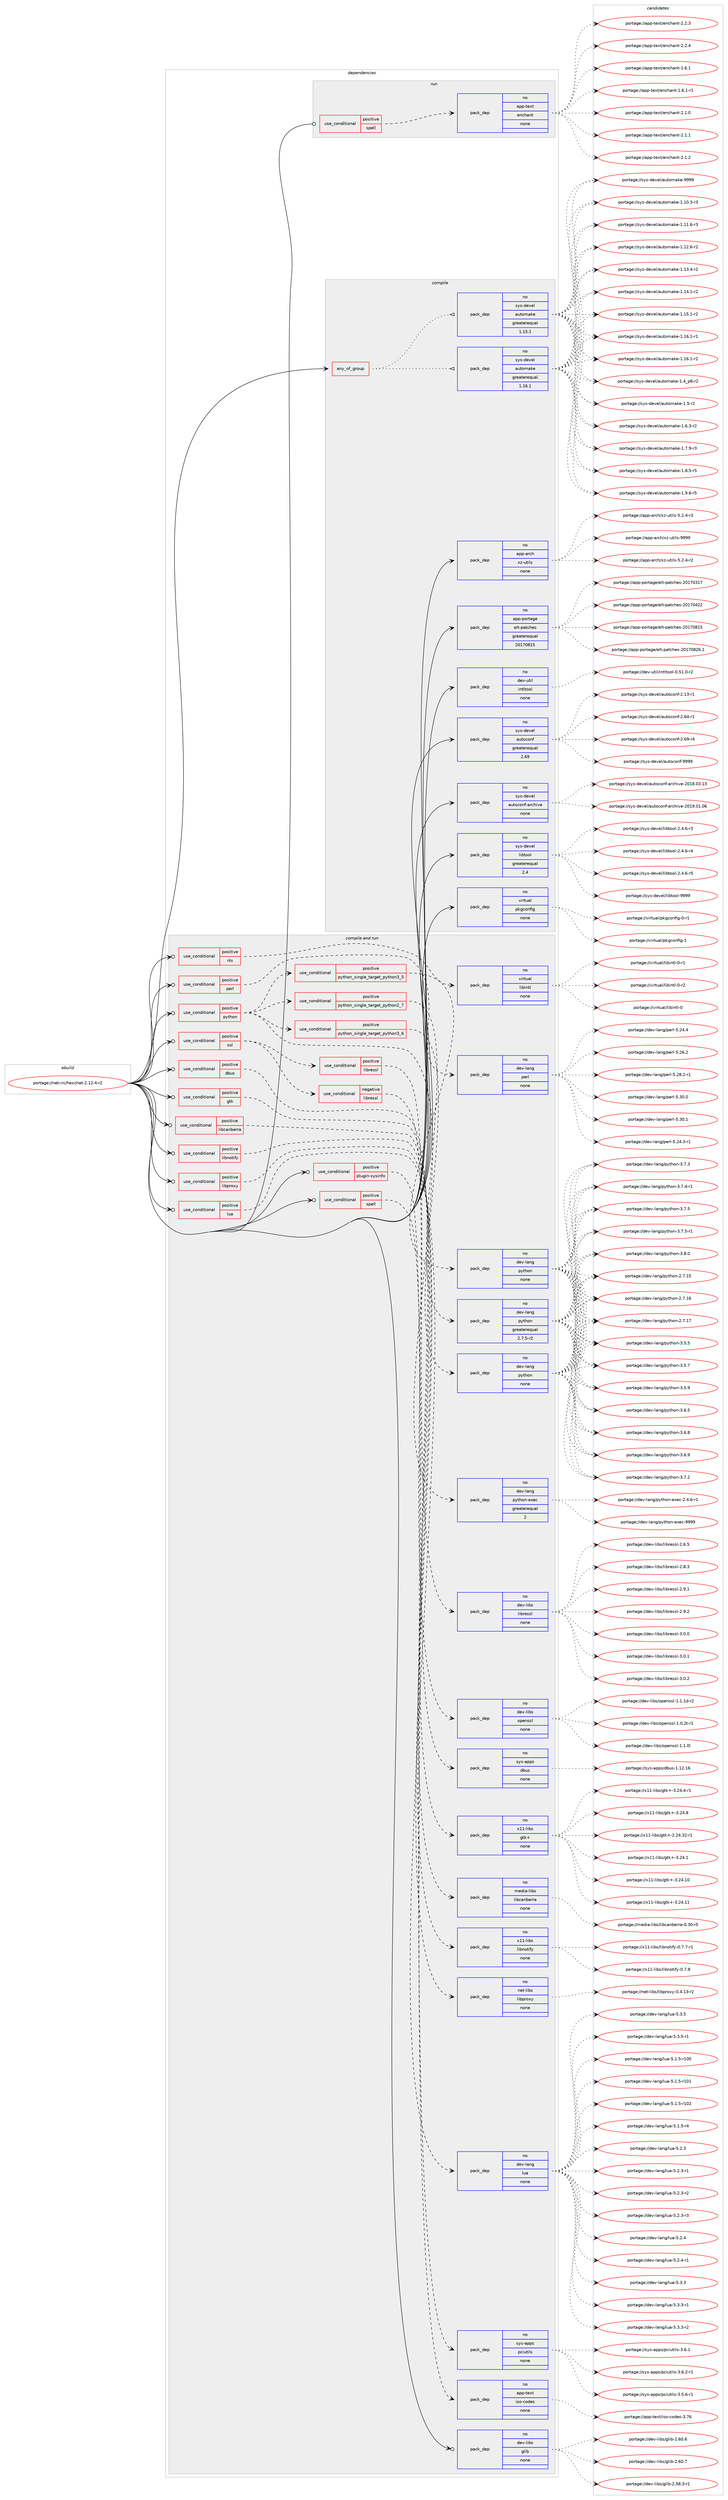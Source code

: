 digraph prolog {

# *************
# Graph options
# *************

newrank=true;
concentrate=true;
compound=true;
graph [rankdir=LR,fontname=Helvetica,fontsize=10,ranksep=1.5];#, ranksep=2.5, nodesep=0.2];
edge  [arrowhead=vee];
node  [fontname=Helvetica,fontsize=10];

# **********
# The ebuild
# **********

subgraph cluster_leftcol {
color=gray;
rank=same;
label=<<i>ebuild</i>>;
id [label="portage://net-irc/hexchat-2.12.4-r2", color=red, width=4, href="../net-irc/hexchat-2.12.4-r2.svg"];
}

# ****************
# The dependencies
# ****************

subgraph cluster_midcol {
color=gray;
label=<<i>dependencies</i>>;
subgraph cluster_compile {
fillcolor="#eeeeee";
style=filled;
label=<<i>compile</i>>;
subgraph any5748 {
dependency356662 [label=<<TABLE BORDER="0" CELLBORDER="1" CELLSPACING="0" CELLPADDING="4"><TR><TD CELLPADDING="10">any_of_group</TD></TR></TABLE>>, shape=none, color=red];subgraph pack261674 {
dependency356663 [label=<<TABLE BORDER="0" CELLBORDER="1" CELLSPACING="0" CELLPADDING="4" WIDTH="220"><TR><TD ROWSPAN="6" CELLPADDING="30">pack_dep</TD></TR><TR><TD WIDTH="110">no</TD></TR><TR><TD>sys-devel</TD></TR><TR><TD>automake</TD></TR><TR><TD>greaterequal</TD></TR><TR><TD>1.16.1</TD></TR></TABLE>>, shape=none, color=blue];
}
dependency356662:e -> dependency356663:w [weight=20,style="dotted",arrowhead="oinv"];
subgraph pack261675 {
dependency356664 [label=<<TABLE BORDER="0" CELLBORDER="1" CELLSPACING="0" CELLPADDING="4" WIDTH="220"><TR><TD ROWSPAN="6" CELLPADDING="30">pack_dep</TD></TR><TR><TD WIDTH="110">no</TD></TR><TR><TD>sys-devel</TD></TR><TR><TD>automake</TD></TR><TR><TD>greaterequal</TD></TR><TR><TD>1.15.1</TD></TR></TABLE>>, shape=none, color=blue];
}
dependency356662:e -> dependency356664:w [weight=20,style="dotted",arrowhead="oinv"];
}
id:e -> dependency356662:w [weight=20,style="solid",arrowhead="vee"];
subgraph pack261676 {
dependency356665 [label=<<TABLE BORDER="0" CELLBORDER="1" CELLSPACING="0" CELLPADDING="4" WIDTH="220"><TR><TD ROWSPAN="6" CELLPADDING="30">pack_dep</TD></TR><TR><TD WIDTH="110">no</TD></TR><TR><TD>app-arch</TD></TR><TR><TD>xz-utils</TD></TR><TR><TD>none</TD></TR><TR><TD></TD></TR></TABLE>>, shape=none, color=blue];
}
id:e -> dependency356665:w [weight=20,style="solid",arrowhead="vee"];
subgraph pack261677 {
dependency356666 [label=<<TABLE BORDER="0" CELLBORDER="1" CELLSPACING="0" CELLPADDING="4" WIDTH="220"><TR><TD ROWSPAN="6" CELLPADDING="30">pack_dep</TD></TR><TR><TD WIDTH="110">no</TD></TR><TR><TD>app-portage</TD></TR><TR><TD>elt-patches</TD></TR><TR><TD>greaterequal</TD></TR><TR><TD>20170815</TD></TR></TABLE>>, shape=none, color=blue];
}
id:e -> dependency356666:w [weight=20,style="solid",arrowhead="vee"];
subgraph pack261678 {
dependency356667 [label=<<TABLE BORDER="0" CELLBORDER="1" CELLSPACING="0" CELLPADDING="4" WIDTH="220"><TR><TD ROWSPAN="6" CELLPADDING="30">pack_dep</TD></TR><TR><TD WIDTH="110">no</TD></TR><TR><TD>dev-util</TD></TR><TR><TD>intltool</TD></TR><TR><TD>none</TD></TR><TR><TD></TD></TR></TABLE>>, shape=none, color=blue];
}
id:e -> dependency356667:w [weight=20,style="solid",arrowhead="vee"];
subgraph pack261679 {
dependency356668 [label=<<TABLE BORDER="0" CELLBORDER="1" CELLSPACING="0" CELLPADDING="4" WIDTH="220"><TR><TD ROWSPAN="6" CELLPADDING="30">pack_dep</TD></TR><TR><TD WIDTH="110">no</TD></TR><TR><TD>sys-devel</TD></TR><TR><TD>autoconf</TD></TR><TR><TD>greaterequal</TD></TR><TR><TD>2.69</TD></TR></TABLE>>, shape=none, color=blue];
}
id:e -> dependency356668:w [weight=20,style="solid",arrowhead="vee"];
subgraph pack261680 {
dependency356669 [label=<<TABLE BORDER="0" CELLBORDER="1" CELLSPACING="0" CELLPADDING="4" WIDTH="220"><TR><TD ROWSPAN="6" CELLPADDING="30">pack_dep</TD></TR><TR><TD WIDTH="110">no</TD></TR><TR><TD>sys-devel</TD></TR><TR><TD>autoconf-archive</TD></TR><TR><TD>none</TD></TR><TR><TD></TD></TR></TABLE>>, shape=none, color=blue];
}
id:e -> dependency356669:w [weight=20,style="solid",arrowhead="vee"];
subgraph pack261681 {
dependency356670 [label=<<TABLE BORDER="0" CELLBORDER="1" CELLSPACING="0" CELLPADDING="4" WIDTH="220"><TR><TD ROWSPAN="6" CELLPADDING="30">pack_dep</TD></TR><TR><TD WIDTH="110">no</TD></TR><TR><TD>sys-devel</TD></TR><TR><TD>libtool</TD></TR><TR><TD>greaterequal</TD></TR><TR><TD>2.4</TD></TR></TABLE>>, shape=none, color=blue];
}
id:e -> dependency356670:w [weight=20,style="solid",arrowhead="vee"];
subgraph pack261682 {
dependency356671 [label=<<TABLE BORDER="0" CELLBORDER="1" CELLSPACING="0" CELLPADDING="4" WIDTH="220"><TR><TD ROWSPAN="6" CELLPADDING="30">pack_dep</TD></TR><TR><TD WIDTH="110">no</TD></TR><TR><TD>virtual</TD></TR><TR><TD>pkgconfig</TD></TR><TR><TD>none</TD></TR><TR><TD></TD></TR></TABLE>>, shape=none, color=blue];
}
id:e -> dependency356671:w [weight=20,style="solid",arrowhead="vee"];
}
subgraph cluster_compileandrun {
fillcolor="#eeeeee";
style=filled;
label=<<i>compile and run</i>>;
subgraph cond89092 {
dependency356672 [label=<<TABLE BORDER="0" CELLBORDER="1" CELLSPACING="0" CELLPADDING="4"><TR><TD ROWSPAN="3" CELLPADDING="10">use_conditional</TD></TR><TR><TD>positive</TD></TR><TR><TD>dbus</TD></TR></TABLE>>, shape=none, color=red];
subgraph pack261683 {
dependency356673 [label=<<TABLE BORDER="0" CELLBORDER="1" CELLSPACING="0" CELLPADDING="4" WIDTH="220"><TR><TD ROWSPAN="6" CELLPADDING="30">pack_dep</TD></TR><TR><TD WIDTH="110">no</TD></TR><TR><TD>sys-apps</TD></TR><TR><TD>dbus</TD></TR><TR><TD>none</TD></TR><TR><TD></TD></TR></TABLE>>, shape=none, color=blue];
}
dependency356672:e -> dependency356673:w [weight=20,style="dashed",arrowhead="vee"];
}
id:e -> dependency356672:w [weight=20,style="solid",arrowhead="odotvee"];
subgraph cond89093 {
dependency356674 [label=<<TABLE BORDER="0" CELLBORDER="1" CELLSPACING="0" CELLPADDING="4"><TR><TD ROWSPAN="3" CELLPADDING="10">use_conditional</TD></TR><TR><TD>positive</TD></TR><TR><TD>gtk</TD></TR></TABLE>>, shape=none, color=red];
subgraph pack261684 {
dependency356675 [label=<<TABLE BORDER="0" CELLBORDER="1" CELLSPACING="0" CELLPADDING="4" WIDTH="220"><TR><TD ROWSPAN="6" CELLPADDING="30">pack_dep</TD></TR><TR><TD WIDTH="110">no</TD></TR><TR><TD>x11-libs</TD></TR><TR><TD>gtk+</TD></TR><TR><TD>none</TD></TR><TR><TD></TD></TR></TABLE>>, shape=none, color=blue];
}
dependency356674:e -> dependency356675:w [weight=20,style="dashed",arrowhead="vee"];
}
id:e -> dependency356674:w [weight=20,style="solid",arrowhead="odotvee"];
subgraph cond89094 {
dependency356676 [label=<<TABLE BORDER="0" CELLBORDER="1" CELLSPACING="0" CELLPADDING="4"><TR><TD ROWSPAN="3" CELLPADDING="10">use_conditional</TD></TR><TR><TD>positive</TD></TR><TR><TD>libcanberra</TD></TR></TABLE>>, shape=none, color=red];
subgraph pack261685 {
dependency356677 [label=<<TABLE BORDER="0" CELLBORDER="1" CELLSPACING="0" CELLPADDING="4" WIDTH="220"><TR><TD ROWSPAN="6" CELLPADDING="30">pack_dep</TD></TR><TR><TD WIDTH="110">no</TD></TR><TR><TD>media-libs</TD></TR><TR><TD>libcanberra</TD></TR><TR><TD>none</TD></TR><TR><TD></TD></TR></TABLE>>, shape=none, color=blue];
}
dependency356676:e -> dependency356677:w [weight=20,style="dashed",arrowhead="vee"];
}
id:e -> dependency356676:w [weight=20,style="solid",arrowhead="odotvee"];
subgraph cond89095 {
dependency356678 [label=<<TABLE BORDER="0" CELLBORDER="1" CELLSPACING="0" CELLPADDING="4"><TR><TD ROWSPAN="3" CELLPADDING="10">use_conditional</TD></TR><TR><TD>positive</TD></TR><TR><TD>libnotify</TD></TR></TABLE>>, shape=none, color=red];
subgraph pack261686 {
dependency356679 [label=<<TABLE BORDER="0" CELLBORDER="1" CELLSPACING="0" CELLPADDING="4" WIDTH="220"><TR><TD ROWSPAN="6" CELLPADDING="30">pack_dep</TD></TR><TR><TD WIDTH="110">no</TD></TR><TR><TD>x11-libs</TD></TR><TR><TD>libnotify</TD></TR><TR><TD>none</TD></TR><TR><TD></TD></TR></TABLE>>, shape=none, color=blue];
}
dependency356678:e -> dependency356679:w [weight=20,style="dashed",arrowhead="vee"];
}
id:e -> dependency356678:w [weight=20,style="solid",arrowhead="odotvee"];
subgraph cond89096 {
dependency356680 [label=<<TABLE BORDER="0" CELLBORDER="1" CELLSPACING="0" CELLPADDING="4"><TR><TD ROWSPAN="3" CELLPADDING="10">use_conditional</TD></TR><TR><TD>positive</TD></TR><TR><TD>libproxy</TD></TR></TABLE>>, shape=none, color=red];
subgraph pack261687 {
dependency356681 [label=<<TABLE BORDER="0" CELLBORDER="1" CELLSPACING="0" CELLPADDING="4" WIDTH="220"><TR><TD ROWSPAN="6" CELLPADDING="30">pack_dep</TD></TR><TR><TD WIDTH="110">no</TD></TR><TR><TD>net-libs</TD></TR><TR><TD>libproxy</TD></TR><TR><TD>none</TD></TR><TR><TD></TD></TR></TABLE>>, shape=none, color=blue];
}
dependency356680:e -> dependency356681:w [weight=20,style="dashed",arrowhead="vee"];
}
id:e -> dependency356680:w [weight=20,style="solid",arrowhead="odotvee"];
subgraph cond89097 {
dependency356682 [label=<<TABLE BORDER="0" CELLBORDER="1" CELLSPACING="0" CELLPADDING="4"><TR><TD ROWSPAN="3" CELLPADDING="10">use_conditional</TD></TR><TR><TD>positive</TD></TR><TR><TD>lua</TD></TR></TABLE>>, shape=none, color=red];
subgraph pack261688 {
dependency356683 [label=<<TABLE BORDER="0" CELLBORDER="1" CELLSPACING="0" CELLPADDING="4" WIDTH="220"><TR><TD ROWSPAN="6" CELLPADDING="30">pack_dep</TD></TR><TR><TD WIDTH="110">no</TD></TR><TR><TD>dev-lang</TD></TR><TR><TD>lua</TD></TR><TR><TD>none</TD></TR><TR><TD></TD></TR></TABLE>>, shape=none, color=blue];
}
dependency356682:e -> dependency356683:w [weight=20,style="dashed",arrowhead="vee"];
}
id:e -> dependency356682:w [weight=20,style="solid",arrowhead="odotvee"];
subgraph cond89098 {
dependency356684 [label=<<TABLE BORDER="0" CELLBORDER="1" CELLSPACING="0" CELLPADDING="4"><TR><TD ROWSPAN="3" CELLPADDING="10">use_conditional</TD></TR><TR><TD>positive</TD></TR><TR><TD>nls</TD></TR></TABLE>>, shape=none, color=red];
subgraph pack261689 {
dependency356685 [label=<<TABLE BORDER="0" CELLBORDER="1" CELLSPACING="0" CELLPADDING="4" WIDTH="220"><TR><TD ROWSPAN="6" CELLPADDING="30">pack_dep</TD></TR><TR><TD WIDTH="110">no</TD></TR><TR><TD>virtual</TD></TR><TR><TD>libintl</TD></TR><TR><TD>none</TD></TR><TR><TD></TD></TR></TABLE>>, shape=none, color=blue];
}
dependency356684:e -> dependency356685:w [weight=20,style="dashed",arrowhead="vee"];
}
id:e -> dependency356684:w [weight=20,style="solid",arrowhead="odotvee"];
subgraph cond89099 {
dependency356686 [label=<<TABLE BORDER="0" CELLBORDER="1" CELLSPACING="0" CELLPADDING="4"><TR><TD ROWSPAN="3" CELLPADDING="10">use_conditional</TD></TR><TR><TD>positive</TD></TR><TR><TD>perl</TD></TR></TABLE>>, shape=none, color=red];
subgraph pack261690 {
dependency356687 [label=<<TABLE BORDER="0" CELLBORDER="1" CELLSPACING="0" CELLPADDING="4" WIDTH="220"><TR><TD ROWSPAN="6" CELLPADDING="30">pack_dep</TD></TR><TR><TD WIDTH="110">no</TD></TR><TR><TD>dev-lang</TD></TR><TR><TD>perl</TD></TR><TR><TD>none</TD></TR><TR><TD></TD></TR></TABLE>>, shape=none, color=blue];
}
dependency356686:e -> dependency356687:w [weight=20,style="dashed",arrowhead="vee"];
}
id:e -> dependency356686:w [weight=20,style="solid",arrowhead="odotvee"];
subgraph cond89100 {
dependency356688 [label=<<TABLE BORDER="0" CELLBORDER="1" CELLSPACING="0" CELLPADDING="4"><TR><TD ROWSPAN="3" CELLPADDING="10">use_conditional</TD></TR><TR><TD>positive</TD></TR><TR><TD>plugin-sysinfo</TD></TR></TABLE>>, shape=none, color=red];
subgraph pack261691 {
dependency356689 [label=<<TABLE BORDER="0" CELLBORDER="1" CELLSPACING="0" CELLPADDING="4" WIDTH="220"><TR><TD ROWSPAN="6" CELLPADDING="30">pack_dep</TD></TR><TR><TD WIDTH="110">no</TD></TR><TR><TD>sys-apps</TD></TR><TR><TD>pciutils</TD></TR><TR><TD>none</TD></TR><TR><TD></TD></TR></TABLE>>, shape=none, color=blue];
}
dependency356688:e -> dependency356689:w [weight=20,style="dashed",arrowhead="vee"];
}
id:e -> dependency356688:w [weight=20,style="solid",arrowhead="odotvee"];
subgraph cond89101 {
dependency356690 [label=<<TABLE BORDER="0" CELLBORDER="1" CELLSPACING="0" CELLPADDING="4"><TR><TD ROWSPAN="3" CELLPADDING="10">use_conditional</TD></TR><TR><TD>positive</TD></TR><TR><TD>python</TD></TR></TABLE>>, shape=none, color=red];
subgraph cond89102 {
dependency356691 [label=<<TABLE BORDER="0" CELLBORDER="1" CELLSPACING="0" CELLPADDING="4"><TR><TD ROWSPAN="3" CELLPADDING="10">use_conditional</TD></TR><TR><TD>positive</TD></TR><TR><TD>python_single_target_python2_7</TD></TR></TABLE>>, shape=none, color=red];
subgraph pack261692 {
dependency356692 [label=<<TABLE BORDER="0" CELLBORDER="1" CELLSPACING="0" CELLPADDING="4" WIDTH="220"><TR><TD ROWSPAN="6" CELLPADDING="30">pack_dep</TD></TR><TR><TD WIDTH="110">no</TD></TR><TR><TD>dev-lang</TD></TR><TR><TD>python</TD></TR><TR><TD>greaterequal</TD></TR><TR><TD>2.7.5-r2</TD></TR></TABLE>>, shape=none, color=blue];
}
dependency356691:e -> dependency356692:w [weight=20,style="dashed",arrowhead="vee"];
}
dependency356690:e -> dependency356691:w [weight=20,style="dashed",arrowhead="vee"];
subgraph cond89103 {
dependency356693 [label=<<TABLE BORDER="0" CELLBORDER="1" CELLSPACING="0" CELLPADDING="4"><TR><TD ROWSPAN="3" CELLPADDING="10">use_conditional</TD></TR><TR><TD>positive</TD></TR><TR><TD>python_single_target_python3_5</TD></TR></TABLE>>, shape=none, color=red];
subgraph pack261693 {
dependency356694 [label=<<TABLE BORDER="0" CELLBORDER="1" CELLSPACING="0" CELLPADDING="4" WIDTH="220"><TR><TD ROWSPAN="6" CELLPADDING="30">pack_dep</TD></TR><TR><TD WIDTH="110">no</TD></TR><TR><TD>dev-lang</TD></TR><TR><TD>python</TD></TR><TR><TD>none</TD></TR><TR><TD></TD></TR></TABLE>>, shape=none, color=blue];
}
dependency356693:e -> dependency356694:w [weight=20,style="dashed",arrowhead="vee"];
}
dependency356690:e -> dependency356693:w [weight=20,style="dashed",arrowhead="vee"];
subgraph cond89104 {
dependency356695 [label=<<TABLE BORDER="0" CELLBORDER="1" CELLSPACING="0" CELLPADDING="4"><TR><TD ROWSPAN="3" CELLPADDING="10">use_conditional</TD></TR><TR><TD>positive</TD></TR><TR><TD>python_single_target_python3_6</TD></TR></TABLE>>, shape=none, color=red];
subgraph pack261694 {
dependency356696 [label=<<TABLE BORDER="0" CELLBORDER="1" CELLSPACING="0" CELLPADDING="4" WIDTH="220"><TR><TD ROWSPAN="6" CELLPADDING="30">pack_dep</TD></TR><TR><TD WIDTH="110">no</TD></TR><TR><TD>dev-lang</TD></TR><TR><TD>python</TD></TR><TR><TD>none</TD></TR><TR><TD></TD></TR></TABLE>>, shape=none, color=blue];
}
dependency356695:e -> dependency356696:w [weight=20,style="dashed",arrowhead="vee"];
}
dependency356690:e -> dependency356695:w [weight=20,style="dashed",arrowhead="vee"];
subgraph pack261695 {
dependency356697 [label=<<TABLE BORDER="0" CELLBORDER="1" CELLSPACING="0" CELLPADDING="4" WIDTH="220"><TR><TD ROWSPAN="6" CELLPADDING="30">pack_dep</TD></TR><TR><TD WIDTH="110">no</TD></TR><TR><TD>dev-lang</TD></TR><TR><TD>python-exec</TD></TR><TR><TD>greaterequal</TD></TR><TR><TD>2</TD></TR></TABLE>>, shape=none, color=blue];
}
dependency356690:e -> dependency356697:w [weight=20,style="dashed",arrowhead="vee"];
}
id:e -> dependency356690:w [weight=20,style="solid",arrowhead="odotvee"];
subgraph cond89105 {
dependency356698 [label=<<TABLE BORDER="0" CELLBORDER="1" CELLSPACING="0" CELLPADDING="4"><TR><TD ROWSPAN="3" CELLPADDING="10">use_conditional</TD></TR><TR><TD>positive</TD></TR><TR><TD>spell</TD></TR></TABLE>>, shape=none, color=red];
subgraph pack261696 {
dependency356699 [label=<<TABLE BORDER="0" CELLBORDER="1" CELLSPACING="0" CELLPADDING="4" WIDTH="220"><TR><TD ROWSPAN="6" CELLPADDING="30">pack_dep</TD></TR><TR><TD WIDTH="110">no</TD></TR><TR><TD>app-text</TD></TR><TR><TD>iso-codes</TD></TR><TR><TD>none</TD></TR><TR><TD></TD></TR></TABLE>>, shape=none, color=blue];
}
dependency356698:e -> dependency356699:w [weight=20,style="dashed",arrowhead="vee"];
}
id:e -> dependency356698:w [weight=20,style="solid",arrowhead="odotvee"];
subgraph cond89106 {
dependency356700 [label=<<TABLE BORDER="0" CELLBORDER="1" CELLSPACING="0" CELLPADDING="4"><TR><TD ROWSPAN="3" CELLPADDING="10">use_conditional</TD></TR><TR><TD>positive</TD></TR><TR><TD>ssl</TD></TR></TABLE>>, shape=none, color=red];
subgraph cond89107 {
dependency356701 [label=<<TABLE BORDER="0" CELLBORDER="1" CELLSPACING="0" CELLPADDING="4"><TR><TD ROWSPAN="3" CELLPADDING="10">use_conditional</TD></TR><TR><TD>negative</TD></TR><TR><TD>libressl</TD></TR></TABLE>>, shape=none, color=red];
subgraph pack261697 {
dependency356702 [label=<<TABLE BORDER="0" CELLBORDER="1" CELLSPACING="0" CELLPADDING="4" WIDTH="220"><TR><TD ROWSPAN="6" CELLPADDING="30">pack_dep</TD></TR><TR><TD WIDTH="110">no</TD></TR><TR><TD>dev-libs</TD></TR><TR><TD>openssl</TD></TR><TR><TD>none</TD></TR><TR><TD></TD></TR></TABLE>>, shape=none, color=blue];
}
dependency356701:e -> dependency356702:w [weight=20,style="dashed",arrowhead="vee"];
}
dependency356700:e -> dependency356701:w [weight=20,style="dashed",arrowhead="vee"];
subgraph cond89108 {
dependency356703 [label=<<TABLE BORDER="0" CELLBORDER="1" CELLSPACING="0" CELLPADDING="4"><TR><TD ROWSPAN="3" CELLPADDING="10">use_conditional</TD></TR><TR><TD>positive</TD></TR><TR><TD>libressl</TD></TR></TABLE>>, shape=none, color=red];
subgraph pack261698 {
dependency356704 [label=<<TABLE BORDER="0" CELLBORDER="1" CELLSPACING="0" CELLPADDING="4" WIDTH="220"><TR><TD ROWSPAN="6" CELLPADDING="30">pack_dep</TD></TR><TR><TD WIDTH="110">no</TD></TR><TR><TD>dev-libs</TD></TR><TR><TD>libressl</TD></TR><TR><TD>none</TD></TR><TR><TD></TD></TR></TABLE>>, shape=none, color=blue];
}
dependency356703:e -> dependency356704:w [weight=20,style="dashed",arrowhead="vee"];
}
dependency356700:e -> dependency356703:w [weight=20,style="dashed",arrowhead="vee"];
}
id:e -> dependency356700:w [weight=20,style="solid",arrowhead="odotvee"];
subgraph pack261699 {
dependency356705 [label=<<TABLE BORDER="0" CELLBORDER="1" CELLSPACING="0" CELLPADDING="4" WIDTH="220"><TR><TD ROWSPAN="6" CELLPADDING="30">pack_dep</TD></TR><TR><TD WIDTH="110">no</TD></TR><TR><TD>dev-libs</TD></TR><TR><TD>glib</TD></TR><TR><TD>none</TD></TR><TR><TD></TD></TR></TABLE>>, shape=none, color=blue];
}
id:e -> dependency356705:w [weight=20,style="solid",arrowhead="odotvee"];
}
subgraph cluster_run {
fillcolor="#eeeeee";
style=filled;
label=<<i>run</i>>;
subgraph cond89109 {
dependency356706 [label=<<TABLE BORDER="0" CELLBORDER="1" CELLSPACING="0" CELLPADDING="4"><TR><TD ROWSPAN="3" CELLPADDING="10">use_conditional</TD></TR><TR><TD>positive</TD></TR><TR><TD>spell</TD></TR></TABLE>>, shape=none, color=red];
subgraph pack261700 {
dependency356707 [label=<<TABLE BORDER="0" CELLBORDER="1" CELLSPACING="0" CELLPADDING="4" WIDTH="220"><TR><TD ROWSPAN="6" CELLPADDING="30">pack_dep</TD></TR><TR><TD WIDTH="110">no</TD></TR><TR><TD>app-text</TD></TR><TR><TD>enchant</TD></TR><TR><TD>none</TD></TR><TR><TD></TD></TR></TABLE>>, shape=none, color=blue];
}
dependency356706:e -> dependency356707:w [weight=20,style="dashed",arrowhead="vee"];
}
id:e -> dependency356706:w [weight=20,style="solid",arrowhead="odot"];
}
}

# **************
# The candidates
# **************

subgraph cluster_choices {
rank=same;
color=gray;
label=<<i>candidates</i>>;

subgraph choice261674 {
color=black;
nodesep=1;
choiceportage11512111545100101118101108479711711611110997107101454946494846514511451 [label="portage://sys-devel/automake-1.10.3-r3", color=red, width=4,href="../sys-devel/automake-1.10.3-r3.svg"];
choiceportage11512111545100101118101108479711711611110997107101454946494946544511451 [label="portage://sys-devel/automake-1.11.6-r3", color=red, width=4,href="../sys-devel/automake-1.11.6-r3.svg"];
choiceportage11512111545100101118101108479711711611110997107101454946495046544511450 [label="portage://sys-devel/automake-1.12.6-r2", color=red, width=4,href="../sys-devel/automake-1.12.6-r2.svg"];
choiceportage11512111545100101118101108479711711611110997107101454946495146524511450 [label="portage://sys-devel/automake-1.13.4-r2", color=red, width=4,href="../sys-devel/automake-1.13.4-r2.svg"];
choiceportage11512111545100101118101108479711711611110997107101454946495246494511450 [label="portage://sys-devel/automake-1.14.1-r2", color=red, width=4,href="../sys-devel/automake-1.14.1-r2.svg"];
choiceportage11512111545100101118101108479711711611110997107101454946495346494511450 [label="portage://sys-devel/automake-1.15.1-r2", color=red, width=4,href="../sys-devel/automake-1.15.1-r2.svg"];
choiceportage11512111545100101118101108479711711611110997107101454946495446494511449 [label="portage://sys-devel/automake-1.16.1-r1", color=red, width=4,href="../sys-devel/automake-1.16.1-r1.svg"];
choiceportage11512111545100101118101108479711711611110997107101454946495446494511450 [label="portage://sys-devel/automake-1.16.1-r2", color=red, width=4,href="../sys-devel/automake-1.16.1-r2.svg"];
choiceportage115121115451001011181011084797117116111109971071014549465295112544511450 [label="portage://sys-devel/automake-1.4_p6-r2", color=red, width=4,href="../sys-devel/automake-1.4_p6-r2.svg"];
choiceportage11512111545100101118101108479711711611110997107101454946534511450 [label="portage://sys-devel/automake-1.5-r2", color=red, width=4,href="../sys-devel/automake-1.5-r2.svg"];
choiceportage115121115451001011181011084797117116111109971071014549465446514511450 [label="portage://sys-devel/automake-1.6.3-r2", color=red, width=4,href="../sys-devel/automake-1.6.3-r2.svg"];
choiceportage115121115451001011181011084797117116111109971071014549465546574511451 [label="portage://sys-devel/automake-1.7.9-r3", color=red, width=4,href="../sys-devel/automake-1.7.9-r3.svg"];
choiceportage115121115451001011181011084797117116111109971071014549465646534511453 [label="portage://sys-devel/automake-1.8.5-r5", color=red, width=4,href="../sys-devel/automake-1.8.5-r5.svg"];
choiceportage115121115451001011181011084797117116111109971071014549465746544511453 [label="portage://sys-devel/automake-1.9.6-r5", color=red, width=4,href="../sys-devel/automake-1.9.6-r5.svg"];
choiceportage115121115451001011181011084797117116111109971071014557575757 [label="portage://sys-devel/automake-9999", color=red, width=4,href="../sys-devel/automake-9999.svg"];
dependency356663:e -> choiceportage11512111545100101118101108479711711611110997107101454946494846514511451:w [style=dotted,weight="100"];
dependency356663:e -> choiceportage11512111545100101118101108479711711611110997107101454946494946544511451:w [style=dotted,weight="100"];
dependency356663:e -> choiceportage11512111545100101118101108479711711611110997107101454946495046544511450:w [style=dotted,weight="100"];
dependency356663:e -> choiceportage11512111545100101118101108479711711611110997107101454946495146524511450:w [style=dotted,weight="100"];
dependency356663:e -> choiceportage11512111545100101118101108479711711611110997107101454946495246494511450:w [style=dotted,weight="100"];
dependency356663:e -> choiceportage11512111545100101118101108479711711611110997107101454946495346494511450:w [style=dotted,weight="100"];
dependency356663:e -> choiceportage11512111545100101118101108479711711611110997107101454946495446494511449:w [style=dotted,weight="100"];
dependency356663:e -> choiceportage11512111545100101118101108479711711611110997107101454946495446494511450:w [style=dotted,weight="100"];
dependency356663:e -> choiceportage115121115451001011181011084797117116111109971071014549465295112544511450:w [style=dotted,weight="100"];
dependency356663:e -> choiceportage11512111545100101118101108479711711611110997107101454946534511450:w [style=dotted,weight="100"];
dependency356663:e -> choiceportage115121115451001011181011084797117116111109971071014549465446514511450:w [style=dotted,weight="100"];
dependency356663:e -> choiceportage115121115451001011181011084797117116111109971071014549465546574511451:w [style=dotted,weight="100"];
dependency356663:e -> choiceportage115121115451001011181011084797117116111109971071014549465646534511453:w [style=dotted,weight="100"];
dependency356663:e -> choiceportage115121115451001011181011084797117116111109971071014549465746544511453:w [style=dotted,weight="100"];
dependency356663:e -> choiceportage115121115451001011181011084797117116111109971071014557575757:w [style=dotted,weight="100"];
}
subgraph choice261675 {
color=black;
nodesep=1;
choiceportage11512111545100101118101108479711711611110997107101454946494846514511451 [label="portage://sys-devel/automake-1.10.3-r3", color=red, width=4,href="../sys-devel/automake-1.10.3-r3.svg"];
choiceportage11512111545100101118101108479711711611110997107101454946494946544511451 [label="portage://sys-devel/automake-1.11.6-r3", color=red, width=4,href="../sys-devel/automake-1.11.6-r3.svg"];
choiceportage11512111545100101118101108479711711611110997107101454946495046544511450 [label="portage://sys-devel/automake-1.12.6-r2", color=red, width=4,href="../sys-devel/automake-1.12.6-r2.svg"];
choiceportage11512111545100101118101108479711711611110997107101454946495146524511450 [label="portage://sys-devel/automake-1.13.4-r2", color=red, width=4,href="../sys-devel/automake-1.13.4-r2.svg"];
choiceportage11512111545100101118101108479711711611110997107101454946495246494511450 [label="portage://sys-devel/automake-1.14.1-r2", color=red, width=4,href="../sys-devel/automake-1.14.1-r2.svg"];
choiceportage11512111545100101118101108479711711611110997107101454946495346494511450 [label="portage://sys-devel/automake-1.15.1-r2", color=red, width=4,href="../sys-devel/automake-1.15.1-r2.svg"];
choiceportage11512111545100101118101108479711711611110997107101454946495446494511449 [label="portage://sys-devel/automake-1.16.1-r1", color=red, width=4,href="../sys-devel/automake-1.16.1-r1.svg"];
choiceportage11512111545100101118101108479711711611110997107101454946495446494511450 [label="portage://sys-devel/automake-1.16.1-r2", color=red, width=4,href="../sys-devel/automake-1.16.1-r2.svg"];
choiceportage115121115451001011181011084797117116111109971071014549465295112544511450 [label="portage://sys-devel/automake-1.4_p6-r2", color=red, width=4,href="../sys-devel/automake-1.4_p6-r2.svg"];
choiceportage11512111545100101118101108479711711611110997107101454946534511450 [label="portage://sys-devel/automake-1.5-r2", color=red, width=4,href="../sys-devel/automake-1.5-r2.svg"];
choiceportage115121115451001011181011084797117116111109971071014549465446514511450 [label="portage://sys-devel/automake-1.6.3-r2", color=red, width=4,href="../sys-devel/automake-1.6.3-r2.svg"];
choiceportage115121115451001011181011084797117116111109971071014549465546574511451 [label="portage://sys-devel/automake-1.7.9-r3", color=red, width=4,href="../sys-devel/automake-1.7.9-r3.svg"];
choiceportage115121115451001011181011084797117116111109971071014549465646534511453 [label="portage://sys-devel/automake-1.8.5-r5", color=red, width=4,href="../sys-devel/automake-1.8.5-r5.svg"];
choiceportage115121115451001011181011084797117116111109971071014549465746544511453 [label="portage://sys-devel/automake-1.9.6-r5", color=red, width=4,href="../sys-devel/automake-1.9.6-r5.svg"];
choiceportage115121115451001011181011084797117116111109971071014557575757 [label="portage://sys-devel/automake-9999", color=red, width=4,href="../sys-devel/automake-9999.svg"];
dependency356664:e -> choiceportage11512111545100101118101108479711711611110997107101454946494846514511451:w [style=dotted,weight="100"];
dependency356664:e -> choiceportage11512111545100101118101108479711711611110997107101454946494946544511451:w [style=dotted,weight="100"];
dependency356664:e -> choiceportage11512111545100101118101108479711711611110997107101454946495046544511450:w [style=dotted,weight="100"];
dependency356664:e -> choiceportage11512111545100101118101108479711711611110997107101454946495146524511450:w [style=dotted,weight="100"];
dependency356664:e -> choiceportage11512111545100101118101108479711711611110997107101454946495246494511450:w [style=dotted,weight="100"];
dependency356664:e -> choiceportage11512111545100101118101108479711711611110997107101454946495346494511450:w [style=dotted,weight="100"];
dependency356664:e -> choiceportage11512111545100101118101108479711711611110997107101454946495446494511449:w [style=dotted,weight="100"];
dependency356664:e -> choiceportage11512111545100101118101108479711711611110997107101454946495446494511450:w [style=dotted,weight="100"];
dependency356664:e -> choiceportage115121115451001011181011084797117116111109971071014549465295112544511450:w [style=dotted,weight="100"];
dependency356664:e -> choiceportage11512111545100101118101108479711711611110997107101454946534511450:w [style=dotted,weight="100"];
dependency356664:e -> choiceportage115121115451001011181011084797117116111109971071014549465446514511450:w [style=dotted,weight="100"];
dependency356664:e -> choiceportage115121115451001011181011084797117116111109971071014549465546574511451:w [style=dotted,weight="100"];
dependency356664:e -> choiceportage115121115451001011181011084797117116111109971071014549465646534511453:w [style=dotted,weight="100"];
dependency356664:e -> choiceportage115121115451001011181011084797117116111109971071014549465746544511453:w [style=dotted,weight="100"];
dependency356664:e -> choiceportage115121115451001011181011084797117116111109971071014557575757:w [style=dotted,weight="100"];
}
subgraph choice261676 {
color=black;
nodesep=1;
choiceportage9711211245971149910447120122451171161051081154553465046524511450 [label="portage://app-arch/xz-utils-5.2.4-r2", color=red, width=4,href="../app-arch/xz-utils-5.2.4-r2.svg"];
choiceportage9711211245971149910447120122451171161051081154553465046524511451 [label="portage://app-arch/xz-utils-5.2.4-r3", color=red, width=4,href="../app-arch/xz-utils-5.2.4-r3.svg"];
choiceportage9711211245971149910447120122451171161051081154557575757 [label="portage://app-arch/xz-utils-9999", color=red, width=4,href="../app-arch/xz-utils-9999.svg"];
dependency356665:e -> choiceportage9711211245971149910447120122451171161051081154553465046524511450:w [style=dotted,weight="100"];
dependency356665:e -> choiceportage9711211245971149910447120122451171161051081154553465046524511451:w [style=dotted,weight="100"];
dependency356665:e -> choiceportage9711211245971149910447120122451171161051081154557575757:w [style=dotted,weight="100"];
}
subgraph choice261677 {
color=black;
nodesep=1;
choiceportage97112112451121111141169710310147101108116451129711699104101115455048495548514955 [label="portage://app-portage/elt-patches-20170317", color=red, width=4,href="../app-portage/elt-patches-20170317.svg"];
choiceportage97112112451121111141169710310147101108116451129711699104101115455048495548525050 [label="portage://app-portage/elt-patches-20170422", color=red, width=4,href="../app-portage/elt-patches-20170422.svg"];
choiceportage97112112451121111141169710310147101108116451129711699104101115455048495548564953 [label="portage://app-portage/elt-patches-20170815", color=red, width=4,href="../app-portage/elt-patches-20170815.svg"];
choiceportage971121124511211111411697103101471011081164511297116991041011154550484955485650544649 [label="portage://app-portage/elt-patches-20170826.1", color=red, width=4,href="../app-portage/elt-patches-20170826.1.svg"];
dependency356666:e -> choiceportage97112112451121111141169710310147101108116451129711699104101115455048495548514955:w [style=dotted,weight="100"];
dependency356666:e -> choiceportage97112112451121111141169710310147101108116451129711699104101115455048495548525050:w [style=dotted,weight="100"];
dependency356666:e -> choiceportage97112112451121111141169710310147101108116451129711699104101115455048495548564953:w [style=dotted,weight="100"];
dependency356666:e -> choiceportage971121124511211111411697103101471011081164511297116991041011154550484955485650544649:w [style=dotted,weight="100"];
}
subgraph choice261678 {
color=black;
nodesep=1;
choiceportage1001011184511711610510847105110116108116111111108454846534946484511450 [label="portage://dev-util/intltool-0.51.0-r2", color=red, width=4,href="../dev-util/intltool-0.51.0-r2.svg"];
dependency356667:e -> choiceportage1001011184511711610510847105110116108116111111108454846534946484511450:w [style=dotted,weight="100"];
}
subgraph choice261679 {
color=black;
nodesep=1;
choiceportage1151211154510010111810110847971171161119911111010245504649514511449 [label="portage://sys-devel/autoconf-2.13-r1", color=red, width=4,href="../sys-devel/autoconf-2.13-r1.svg"];
choiceportage1151211154510010111810110847971171161119911111010245504654524511449 [label="portage://sys-devel/autoconf-2.64-r1", color=red, width=4,href="../sys-devel/autoconf-2.64-r1.svg"];
choiceportage1151211154510010111810110847971171161119911111010245504654574511452 [label="portage://sys-devel/autoconf-2.69-r4", color=red, width=4,href="../sys-devel/autoconf-2.69-r4.svg"];
choiceportage115121115451001011181011084797117116111991111101024557575757 [label="portage://sys-devel/autoconf-9999", color=red, width=4,href="../sys-devel/autoconf-9999.svg"];
dependency356668:e -> choiceportage1151211154510010111810110847971171161119911111010245504649514511449:w [style=dotted,weight="100"];
dependency356668:e -> choiceportage1151211154510010111810110847971171161119911111010245504654524511449:w [style=dotted,weight="100"];
dependency356668:e -> choiceportage1151211154510010111810110847971171161119911111010245504654574511452:w [style=dotted,weight="100"];
dependency356668:e -> choiceportage115121115451001011181011084797117116111991111101024557575757:w [style=dotted,weight="100"];
}
subgraph choice261680 {
color=black;
nodesep=1;
choiceportage115121115451001011181011084797117116111991111101024597114991041051181014550484956464851464951 [label="portage://sys-devel/autoconf-archive-2018.03.13", color=red, width=4,href="../sys-devel/autoconf-archive-2018.03.13.svg"];
choiceportage115121115451001011181011084797117116111991111101024597114991041051181014550484957464849464854 [label="portage://sys-devel/autoconf-archive-2019.01.06", color=red, width=4,href="../sys-devel/autoconf-archive-2019.01.06.svg"];
dependency356669:e -> choiceportage115121115451001011181011084797117116111991111101024597114991041051181014550484956464851464951:w [style=dotted,weight="100"];
dependency356669:e -> choiceportage115121115451001011181011084797117116111991111101024597114991041051181014550484957464849464854:w [style=dotted,weight="100"];
}
subgraph choice261681 {
color=black;
nodesep=1;
choiceportage1151211154510010111810110847108105981161111111084550465246544511451 [label="portage://sys-devel/libtool-2.4.6-r3", color=red, width=4,href="../sys-devel/libtool-2.4.6-r3.svg"];
choiceportage1151211154510010111810110847108105981161111111084550465246544511452 [label="portage://sys-devel/libtool-2.4.6-r4", color=red, width=4,href="../sys-devel/libtool-2.4.6-r4.svg"];
choiceportage1151211154510010111810110847108105981161111111084550465246544511453 [label="portage://sys-devel/libtool-2.4.6-r5", color=red, width=4,href="../sys-devel/libtool-2.4.6-r5.svg"];
choiceportage1151211154510010111810110847108105981161111111084557575757 [label="portage://sys-devel/libtool-9999", color=red, width=4,href="../sys-devel/libtool-9999.svg"];
dependency356670:e -> choiceportage1151211154510010111810110847108105981161111111084550465246544511451:w [style=dotted,weight="100"];
dependency356670:e -> choiceportage1151211154510010111810110847108105981161111111084550465246544511452:w [style=dotted,weight="100"];
dependency356670:e -> choiceportage1151211154510010111810110847108105981161111111084550465246544511453:w [style=dotted,weight="100"];
dependency356670:e -> choiceportage1151211154510010111810110847108105981161111111084557575757:w [style=dotted,weight="100"];
}
subgraph choice261682 {
color=black;
nodesep=1;
choiceportage11810511411611797108471121071039911111010210510345484511449 [label="portage://virtual/pkgconfig-0-r1", color=red, width=4,href="../virtual/pkgconfig-0-r1.svg"];
choiceportage1181051141161179710847112107103991111101021051034549 [label="portage://virtual/pkgconfig-1", color=red, width=4,href="../virtual/pkgconfig-1.svg"];
dependency356671:e -> choiceportage11810511411611797108471121071039911111010210510345484511449:w [style=dotted,weight="100"];
dependency356671:e -> choiceportage1181051141161179710847112107103991111101021051034549:w [style=dotted,weight="100"];
}
subgraph choice261683 {
color=black;
nodesep=1;
choiceportage115121115459711211211547100981171154549464950464954 [label="portage://sys-apps/dbus-1.12.16", color=red, width=4,href="../sys-apps/dbus-1.12.16.svg"];
dependency356673:e -> choiceportage115121115459711211211547100981171154549464950464954:w [style=dotted,weight="100"];
}
subgraph choice261684 {
color=black;
nodesep=1;
choiceportage12049494510810598115471031161074345504650524651504511449 [label="portage://x11-libs/gtk+-2.24.32-r1", color=red, width=4,href="../x11-libs/gtk+-2.24.32-r1.svg"];
choiceportage12049494510810598115471031161074345514650524649 [label="portage://x11-libs/gtk+-3.24.1", color=red, width=4,href="../x11-libs/gtk+-3.24.1.svg"];
choiceportage1204949451081059811547103116107434551465052464948 [label="portage://x11-libs/gtk+-3.24.10", color=red, width=4,href="../x11-libs/gtk+-3.24.10.svg"];
choiceportage1204949451081059811547103116107434551465052464949 [label="portage://x11-libs/gtk+-3.24.11", color=red, width=4,href="../x11-libs/gtk+-3.24.11.svg"];
choiceportage120494945108105981154710311610743455146505246524511449 [label="portage://x11-libs/gtk+-3.24.4-r1", color=red, width=4,href="../x11-libs/gtk+-3.24.4-r1.svg"];
choiceportage12049494510810598115471031161074345514650524656 [label="portage://x11-libs/gtk+-3.24.8", color=red, width=4,href="../x11-libs/gtk+-3.24.8.svg"];
dependency356675:e -> choiceportage12049494510810598115471031161074345504650524651504511449:w [style=dotted,weight="100"];
dependency356675:e -> choiceportage12049494510810598115471031161074345514650524649:w [style=dotted,weight="100"];
dependency356675:e -> choiceportage1204949451081059811547103116107434551465052464948:w [style=dotted,weight="100"];
dependency356675:e -> choiceportage1204949451081059811547103116107434551465052464949:w [style=dotted,weight="100"];
dependency356675:e -> choiceportage120494945108105981154710311610743455146505246524511449:w [style=dotted,weight="100"];
dependency356675:e -> choiceportage12049494510810598115471031161074345514650524656:w [style=dotted,weight="100"];
}
subgraph choice261685 {
color=black;
nodesep=1;
choiceportage10910110010597451081059811547108105989997110981011141149745484651484511453 [label="portage://media-libs/libcanberra-0.30-r5", color=red, width=4,href="../media-libs/libcanberra-0.30-r5.svg"];
dependency356677:e -> choiceportage10910110010597451081059811547108105989997110981011141149745484651484511453:w [style=dotted,weight="100"];
}
subgraph choice261686 {
color=black;
nodesep=1;
choiceportage1204949451081059811547108105981101111161051021214548465546554511449 [label="portage://x11-libs/libnotify-0.7.7-r1", color=red, width=4,href="../x11-libs/libnotify-0.7.7-r1.svg"];
choiceportage120494945108105981154710810598110111116105102121454846554656 [label="portage://x11-libs/libnotify-0.7.8", color=red, width=4,href="../x11-libs/libnotify-0.7.8.svg"];
dependency356679:e -> choiceportage1204949451081059811547108105981101111161051021214548465546554511449:w [style=dotted,weight="100"];
dependency356679:e -> choiceportage120494945108105981154710810598110111116105102121454846554656:w [style=dotted,weight="100"];
}
subgraph choice261687 {
color=black;
nodesep=1;
choiceportage11010111645108105981154710810598112114111120121454846524649514511450 [label="portage://net-libs/libproxy-0.4.13-r2", color=red, width=4,href="../net-libs/libproxy-0.4.13-r2.svg"];
dependency356681:e -> choiceportage11010111645108105981154710810598112114111120121454846524649514511450:w [style=dotted,weight="100"];
}
subgraph choice261688 {
color=black;
nodesep=1;
choiceportage1001011184510897110103471081179745534649465345114494848 [label="portage://dev-lang/lua-5.1.5-r100", color=red, width=4,href="../dev-lang/lua-5.1.5-r100.svg"];
choiceportage1001011184510897110103471081179745534649465345114494849 [label="portage://dev-lang/lua-5.1.5-r101", color=red, width=4,href="../dev-lang/lua-5.1.5-r101.svg"];
choiceportage1001011184510897110103471081179745534649465345114494850 [label="portage://dev-lang/lua-5.1.5-r102", color=red, width=4,href="../dev-lang/lua-5.1.5-r102.svg"];
choiceportage100101118451089711010347108117974553464946534511452 [label="portage://dev-lang/lua-5.1.5-r4", color=red, width=4,href="../dev-lang/lua-5.1.5-r4.svg"];
choiceportage10010111845108971101034710811797455346504651 [label="portage://dev-lang/lua-5.2.3", color=red, width=4,href="../dev-lang/lua-5.2.3.svg"];
choiceportage100101118451089711010347108117974553465046514511449 [label="portage://dev-lang/lua-5.2.3-r1", color=red, width=4,href="../dev-lang/lua-5.2.3-r1.svg"];
choiceportage100101118451089711010347108117974553465046514511450 [label="portage://dev-lang/lua-5.2.3-r2", color=red, width=4,href="../dev-lang/lua-5.2.3-r2.svg"];
choiceportage100101118451089711010347108117974553465046514511451 [label="portage://dev-lang/lua-5.2.3-r3", color=red, width=4,href="../dev-lang/lua-5.2.3-r3.svg"];
choiceportage10010111845108971101034710811797455346504652 [label="portage://dev-lang/lua-5.2.4", color=red, width=4,href="../dev-lang/lua-5.2.4.svg"];
choiceportage100101118451089711010347108117974553465046524511449 [label="portage://dev-lang/lua-5.2.4-r1", color=red, width=4,href="../dev-lang/lua-5.2.4-r1.svg"];
choiceportage10010111845108971101034710811797455346514651 [label="portage://dev-lang/lua-5.3.3", color=red, width=4,href="../dev-lang/lua-5.3.3.svg"];
choiceportage100101118451089711010347108117974553465146514511449 [label="portage://dev-lang/lua-5.3.3-r1", color=red, width=4,href="../dev-lang/lua-5.3.3-r1.svg"];
choiceportage100101118451089711010347108117974553465146514511450 [label="portage://dev-lang/lua-5.3.3-r2", color=red, width=4,href="../dev-lang/lua-5.3.3-r2.svg"];
choiceportage10010111845108971101034710811797455346514653 [label="portage://dev-lang/lua-5.3.5", color=red, width=4,href="../dev-lang/lua-5.3.5.svg"];
choiceportage100101118451089711010347108117974553465146534511449 [label="portage://dev-lang/lua-5.3.5-r1", color=red, width=4,href="../dev-lang/lua-5.3.5-r1.svg"];
dependency356683:e -> choiceportage1001011184510897110103471081179745534649465345114494848:w [style=dotted,weight="100"];
dependency356683:e -> choiceportage1001011184510897110103471081179745534649465345114494849:w [style=dotted,weight="100"];
dependency356683:e -> choiceportage1001011184510897110103471081179745534649465345114494850:w [style=dotted,weight="100"];
dependency356683:e -> choiceportage100101118451089711010347108117974553464946534511452:w [style=dotted,weight="100"];
dependency356683:e -> choiceportage10010111845108971101034710811797455346504651:w [style=dotted,weight="100"];
dependency356683:e -> choiceportage100101118451089711010347108117974553465046514511449:w [style=dotted,weight="100"];
dependency356683:e -> choiceportage100101118451089711010347108117974553465046514511450:w [style=dotted,weight="100"];
dependency356683:e -> choiceportage100101118451089711010347108117974553465046514511451:w [style=dotted,weight="100"];
dependency356683:e -> choiceportage10010111845108971101034710811797455346504652:w [style=dotted,weight="100"];
dependency356683:e -> choiceportage100101118451089711010347108117974553465046524511449:w [style=dotted,weight="100"];
dependency356683:e -> choiceportage10010111845108971101034710811797455346514651:w [style=dotted,weight="100"];
dependency356683:e -> choiceportage100101118451089711010347108117974553465146514511449:w [style=dotted,weight="100"];
dependency356683:e -> choiceportage100101118451089711010347108117974553465146514511450:w [style=dotted,weight="100"];
dependency356683:e -> choiceportage10010111845108971101034710811797455346514653:w [style=dotted,weight="100"];
dependency356683:e -> choiceportage100101118451089711010347108117974553465146534511449:w [style=dotted,weight="100"];
}
subgraph choice261689 {
color=black;
nodesep=1;
choiceportage1181051141161179710847108105981051101161084548 [label="portage://virtual/libintl-0", color=red, width=4,href="../virtual/libintl-0.svg"];
choiceportage11810511411611797108471081059810511011610845484511449 [label="portage://virtual/libintl-0-r1", color=red, width=4,href="../virtual/libintl-0-r1.svg"];
choiceportage11810511411611797108471081059810511011610845484511450 [label="portage://virtual/libintl-0-r2", color=red, width=4,href="../virtual/libintl-0-r2.svg"];
dependency356685:e -> choiceportage1181051141161179710847108105981051101161084548:w [style=dotted,weight="100"];
dependency356685:e -> choiceportage11810511411611797108471081059810511011610845484511449:w [style=dotted,weight="100"];
dependency356685:e -> choiceportage11810511411611797108471081059810511011610845484511450:w [style=dotted,weight="100"];
}
subgraph choice261690 {
color=black;
nodesep=1;
choiceportage100101118451089711010347112101114108455346505246514511449 [label="portage://dev-lang/perl-5.24.3-r1", color=red, width=4,href="../dev-lang/perl-5.24.3-r1.svg"];
choiceportage10010111845108971101034711210111410845534650524652 [label="portage://dev-lang/perl-5.24.4", color=red, width=4,href="../dev-lang/perl-5.24.4.svg"];
choiceportage10010111845108971101034711210111410845534650544650 [label="portage://dev-lang/perl-5.26.2", color=red, width=4,href="../dev-lang/perl-5.26.2.svg"];
choiceportage100101118451089711010347112101114108455346505646504511449 [label="portage://dev-lang/perl-5.28.2-r1", color=red, width=4,href="../dev-lang/perl-5.28.2-r1.svg"];
choiceportage10010111845108971101034711210111410845534651484648 [label="portage://dev-lang/perl-5.30.0", color=red, width=4,href="../dev-lang/perl-5.30.0.svg"];
choiceportage10010111845108971101034711210111410845534651484649 [label="portage://dev-lang/perl-5.30.1", color=red, width=4,href="../dev-lang/perl-5.30.1.svg"];
dependency356687:e -> choiceportage100101118451089711010347112101114108455346505246514511449:w [style=dotted,weight="100"];
dependency356687:e -> choiceportage10010111845108971101034711210111410845534650524652:w [style=dotted,weight="100"];
dependency356687:e -> choiceportage10010111845108971101034711210111410845534650544650:w [style=dotted,weight="100"];
dependency356687:e -> choiceportage100101118451089711010347112101114108455346505646504511449:w [style=dotted,weight="100"];
dependency356687:e -> choiceportage10010111845108971101034711210111410845534651484648:w [style=dotted,weight="100"];
dependency356687:e -> choiceportage10010111845108971101034711210111410845534651484649:w [style=dotted,weight="100"];
}
subgraph choice261691 {
color=black;
nodesep=1;
choiceportage115121115459711211211547112991051171161051081154551465346544511449 [label="portage://sys-apps/pciutils-3.5.6-r1", color=red, width=4,href="../sys-apps/pciutils-3.5.6-r1.svg"];
choiceportage11512111545971121121154711299105117116105108115455146544649 [label="portage://sys-apps/pciutils-3.6.1", color=red, width=4,href="../sys-apps/pciutils-3.6.1.svg"];
choiceportage115121115459711211211547112991051171161051081154551465446504511449 [label="portage://sys-apps/pciutils-3.6.2-r1", color=red, width=4,href="../sys-apps/pciutils-3.6.2-r1.svg"];
dependency356689:e -> choiceportage115121115459711211211547112991051171161051081154551465346544511449:w [style=dotted,weight="100"];
dependency356689:e -> choiceportage11512111545971121121154711299105117116105108115455146544649:w [style=dotted,weight="100"];
dependency356689:e -> choiceportage115121115459711211211547112991051171161051081154551465446504511449:w [style=dotted,weight="100"];
}
subgraph choice261692 {
color=black;
nodesep=1;
choiceportage10010111845108971101034711212111610411111045504655464953 [label="portage://dev-lang/python-2.7.15", color=red, width=4,href="../dev-lang/python-2.7.15.svg"];
choiceportage10010111845108971101034711212111610411111045504655464954 [label="portage://dev-lang/python-2.7.16", color=red, width=4,href="../dev-lang/python-2.7.16.svg"];
choiceportage10010111845108971101034711212111610411111045504655464955 [label="portage://dev-lang/python-2.7.17", color=red, width=4,href="../dev-lang/python-2.7.17.svg"];
choiceportage100101118451089711010347112121116104111110455146534653 [label="portage://dev-lang/python-3.5.5", color=red, width=4,href="../dev-lang/python-3.5.5.svg"];
choiceportage100101118451089711010347112121116104111110455146534655 [label="portage://dev-lang/python-3.5.7", color=red, width=4,href="../dev-lang/python-3.5.7.svg"];
choiceportage100101118451089711010347112121116104111110455146534657 [label="portage://dev-lang/python-3.5.9", color=red, width=4,href="../dev-lang/python-3.5.9.svg"];
choiceportage100101118451089711010347112121116104111110455146544653 [label="portage://dev-lang/python-3.6.5", color=red, width=4,href="../dev-lang/python-3.6.5.svg"];
choiceportage100101118451089711010347112121116104111110455146544656 [label="portage://dev-lang/python-3.6.8", color=red, width=4,href="../dev-lang/python-3.6.8.svg"];
choiceportage100101118451089711010347112121116104111110455146544657 [label="portage://dev-lang/python-3.6.9", color=red, width=4,href="../dev-lang/python-3.6.9.svg"];
choiceportage100101118451089711010347112121116104111110455146554650 [label="portage://dev-lang/python-3.7.2", color=red, width=4,href="../dev-lang/python-3.7.2.svg"];
choiceportage100101118451089711010347112121116104111110455146554651 [label="portage://dev-lang/python-3.7.3", color=red, width=4,href="../dev-lang/python-3.7.3.svg"];
choiceportage1001011184510897110103471121211161041111104551465546524511449 [label="portage://dev-lang/python-3.7.4-r1", color=red, width=4,href="../dev-lang/python-3.7.4-r1.svg"];
choiceportage100101118451089711010347112121116104111110455146554653 [label="portage://dev-lang/python-3.7.5", color=red, width=4,href="../dev-lang/python-3.7.5.svg"];
choiceportage1001011184510897110103471121211161041111104551465546534511449 [label="portage://dev-lang/python-3.7.5-r1", color=red, width=4,href="../dev-lang/python-3.7.5-r1.svg"];
choiceportage100101118451089711010347112121116104111110455146564648 [label="portage://dev-lang/python-3.8.0", color=red, width=4,href="../dev-lang/python-3.8.0.svg"];
dependency356692:e -> choiceportage10010111845108971101034711212111610411111045504655464953:w [style=dotted,weight="100"];
dependency356692:e -> choiceportage10010111845108971101034711212111610411111045504655464954:w [style=dotted,weight="100"];
dependency356692:e -> choiceportage10010111845108971101034711212111610411111045504655464955:w [style=dotted,weight="100"];
dependency356692:e -> choiceportage100101118451089711010347112121116104111110455146534653:w [style=dotted,weight="100"];
dependency356692:e -> choiceportage100101118451089711010347112121116104111110455146534655:w [style=dotted,weight="100"];
dependency356692:e -> choiceportage100101118451089711010347112121116104111110455146534657:w [style=dotted,weight="100"];
dependency356692:e -> choiceportage100101118451089711010347112121116104111110455146544653:w [style=dotted,weight="100"];
dependency356692:e -> choiceportage100101118451089711010347112121116104111110455146544656:w [style=dotted,weight="100"];
dependency356692:e -> choiceportage100101118451089711010347112121116104111110455146544657:w [style=dotted,weight="100"];
dependency356692:e -> choiceportage100101118451089711010347112121116104111110455146554650:w [style=dotted,weight="100"];
dependency356692:e -> choiceportage100101118451089711010347112121116104111110455146554651:w [style=dotted,weight="100"];
dependency356692:e -> choiceportage1001011184510897110103471121211161041111104551465546524511449:w [style=dotted,weight="100"];
dependency356692:e -> choiceportage100101118451089711010347112121116104111110455146554653:w [style=dotted,weight="100"];
dependency356692:e -> choiceportage1001011184510897110103471121211161041111104551465546534511449:w [style=dotted,weight="100"];
dependency356692:e -> choiceportage100101118451089711010347112121116104111110455146564648:w [style=dotted,weight="100"];
}
subgraph choice261693 {
color=black;
nodesep=1;
choiceportage10010111845108971101034711212111610411111045504655464953 [label="portage://dev-lang/python-2.7.15", color=red, width=4,href="../dev-lang/python-2.7.15.svg"];
choiceportage10010111845108971101034711212111610411111045504655464954 [label="portage://dev-lang/python-2.7.16", color=red, width=4,href="../dev-lang/python-2.7.16.svg"];
choiceportage10010111845108971101034711212111610411111045504655464955 [label="portage://dev-lang/python-2.7.17", color=red, width=4,href="../dev-lang/python-2.7.17.svg"];
choiceportage100101118451089711010347112121116104111110455146534653 [label="portage://dev-lang/python-3.5.5", color=red, width=4,href="../dev-lang/python-3.5.5.svg"];
choiceportage100101118451089711010347112121116104111110455146534655 [label="portage://dev-lang/python-3.5.7", color=red, width=4,href="../dev-lang/python-3.5.7.svg"];
choiceportage100101118451089711010347112121116104111110455146534657 [label="portage://dev-lang/python-3.5.9", color=red, width=4,href="../dev-lang/python-3.5.9.svg"];
choiceportage100101118451089711010347112121116104111110455146544653 [label="portage://dev-lang/python-3.6.5", color=red, width=4,href="../dev-lang/python-3.6.5.svg"];
choiceportage100101118451089711010347112121116104111110455146544656 [label="portage://dev-lang/python-3.6.8", color=red, width=4,href="../dev-lang/python-3.6.8.svg"];
choiceportage100101118451089711010347112121116104111110455146544657 [label="portage://dev-lang/python-3.6.9", color=red, width=4,href="../dev-lang/python-3.6.9.svg"];
choiceportage100101118451089711010347112121116104111110455146554650 [label="portage://dev-lang/python-3.7.2", color=red, width=4,href="../dev-lang/python-3.7.2.svg"];
choiceportage100101118451089711010347112121116104111110455146554651 [label="portage://dev-lang/python-3.7.3", color=red, width=4,href="../dev-lang/python-3.7.3.svg"];
choiceportage1001011184510897110103471121211161041111104551465546524511449 [label="portage://dev-lang/python-3.7.4-r1", color=red, width=4,href="../dev-lang/python-3.7.4-r1.svg"];
choiceportage100101118451089711010347112121116104111110455146554653 [label="portage://dev-lang/python-3.7.5", color=red, width=4,href="../dev-lang/python-3.7.5.svg"];
choiceportage1001011184510897110103471121211161041111104551465546534511449 [label="portage://dev-lang/python-3.7.5-r1", color=red, width=4,href="../dev-lang/python-3.7.5-r1.svg"];
choiceportage100101118451089711010347112121116104111110455146564648 [label="portage://dev-lang/python-3.8.0", color=red, width=4,href="../dev-lang/python-3.8.0.svg"];
dependency356694:e -> choiceportage10010111845108971101034711212111610411111045504655464953:w [style=dotted,weight="100"];
dependency356694:e -> choiceportage10010111845108971101034711212111610411111045504655464954:w [style=dotted,weight="100"];
dependency356694:e -> choiceportage10010111845108971101034711212111610411111045504655464955:w [style=dotted,weight="100"];
dependency356694:e -> choiceportage100101118451089711010347112121116104111110455146534653:w [style=dotted,weight="100"];
dependency356694:e -> choiceportage100101118451089711010347112121116104111110455146534655:w [style=dotted,weight="100"];
dependency356694:e -> choiceportage100101118451089711010347112121116104111110455146534657:w [style=dotted,weight="100"];
dependency356694:e -> choiceportage100101118451089711010347112121116104111110455146544653:w [style=dotted,weight="100"];
dependency356694:e -> choiceportage100101118451089711010347112121116104111110455146544656:w [style=dotted,weight="100"];
dependency356694:e -> choiceportage100101118451089711010347112121116104111110455146544657:w [style=dotted,weight="100"];
dependency356694:e -> choiceportage100101118451089711010347112121116104111110455146554650:w [style=dotted,weight="100"];
dependency356694:e -> choiceportage100101118451089711010347112121116104111110455146554651:w [style=dotted,weight="100"];
dependency356694:e -> choiceportage1001011184510897110103471121211161041111104551465546524511449:w [style=dotted,weight="100"];
dependency356694:e -> choiceportage100101118451089711010347112121116104111110455146554653:w [style=dotted,weight="100"];
dependency356694:e -> choiceportage1001011184510897110103471121211161041111104551465546534511449:w [style=dotted,weight="100"];
dependency356694:e -> choiceportage100101118451089711010347112121116104111110455146564648:w [style=dotted,weight="100"];
}
subgraph choice261694 {
color=black;
nodesep=1;
choiceportage10010111845108971101034711212111610411111045504655464953 [label="portage://dev-lang/python-2.7.15", color=red, width=4,href="../dev-lang/python-2.7.15.svg"];
choiceportage10010111845108971101034711212111610411111045504655464954 [label="portage://dev-lang/python-2.7.16", color=red, width=4,href="../dev-lang/python-2.7.16.svg"];
choiceportage10010111845108971101034711212111610411111045504655464955 [label="portage://dev-lang/python-2.7.17", color=red, width=4,href="../dev-lang/python-2.7.17.svg"];
choiceportage100101118451089711010347112121116104111110455146534653 [label="portage://dev-lang/python-3.5.5", color=red, width=4,href="../dev-lang/python-3.5.5.svg"];
choiceportage100101118451089711010347112121116104111110455146534655 [label="portage://dev-lang/python-3.5.7", color=red, width=4,href="../dev-lang/python-3.5.7.svg"];
choiceportage100101118451089711010347112121116104111110455146534657 [label="portage://dev-lang/python-3.5.9", color=red, width=4,href="../dev-lang/python-3.5.9.svg"];
choiceportage100101118451089711010347112121116104111110455146544653 [label="portage://dev-lang/python-3.6.5", color=red, width=4,href="../dev-lang/python-3.6.5.svg"];
choiceportage100101118451089711010347112121116104111110455146544656 [label="portage://dev-lang/python-3.6.8", color=red, width=4,href="../dev-lang/python-3.6.8.svg"];
choiceportage100101118451089711010347112121116104111110455146544657 [label="portage://dev-lang/python-3.6.9", color=red, width=4,href="../dev-lang/python-3.6.9.svg"];
choiceportage100101118451089711010347112121116104111110455146554650 [label="portage://dev-lang/python-3.7.2", color=red, width=4,href="../dev-lang/python-3.7.2.svg"];
choiceportage100101118451089711010347112121116104111110455146554651 [label="portage://dev-lang/python-3.7.3", color=red, width=4,href="../dev-lang/python-3.7.3.svg"];
choiceportage1001011184510897110103471121211161041111104551465546524511449 [label="portage://dev-lang/python-3.7.4-r1", color=red, width=4,href="../dev-lang/python-3.7.4-r1.svg"];
choiceportage100101118451089711010347112121116104111110455146554653 [label="portage://dev-lang/python-3.7.5", color=red, width=4,href="../dev-lang/python-3.7.5.svg"];
choiceportage1001011184510897110103471121211161041111104551465546534511449 [label="portage://dev-lang/python-3.7.5-r1", color=red, width=4,href="../dev-lang/python-3.7.5-r1.svg"];
choiceportage100101118451089711010347112121116104111110455146564648 [label="portage://dev-lang/python-3.8.0", color=red, width=4,href="../dev-lang/python-3.8.0.svg"];
dependency356696:e -> choiceportage10010111845108971101034711212111610411111045504655464953:w [style=dotted,weight="100"];
dependency356696:e -> choiceportage10010111845108971101034711212111610411111045504655464954:w [style=dotted,weight="100"];
dependency356696:e -> choiceportage10010111845108971101034711212111610411111045504655464955:w [style=dotted,weight="100"];
dependency356696:e -> choiceportage100101118451089711010347112121116104111110455146534653:w [style=dotted,weight="100"];
dependency356696:e -> choiceportage100101118451089711010347112121116104111110455146534655:w [style=dotted,weight="100"];
dependency356696:e -> choiceportage100101118451089711010347112121116104111110455146534657:w [style=dotted,weight="100"];
dependency356696:e -> choiceportage100101118451089711010347112121116104111110455146544653:w [style=dotted,weight="100"];
dependency356696:e -> choiceportage100101118451089711010347112121116104111110455146544656:w [style=dotted,weight="100"];
dependency356696:e -> choiceportage100101118451089711010347112121116104111110455146544657:w [style=dotted,weight="100"];
dependency356696:e -> choiceportage100101118451089711010347112121116104111110455146554650:w [style=dotted,weight="100"];
dependency356696:e -> choiceportage100101118451089711010347112121116104111110455146554651:w [style=dotted,weight="100"];
dependency356696:e -> choiceportage1001011184510897110103471121211161041111104551465546524511449:w [style=dotted,weight="100"];
dependency356696:e -> choiceportage100101118451089711010347112121116104111110455146554653:w [style=dotted,weight="100"];
dependency356696:e -> choiceportage1001011184510897110103471121211161041111104551465546534511449:w [style=dotted,weight="100"];
dependency356696:e -> choiceportage100101118451089711010347112121116104111110455146564648:w [style=dotted,weight="100"];
}
subgraph choice261695 {
color=black;
nodesep=1;
choiceportage10010111845108971101034711212111610411111045101120101994550465246544511449 [label="portage://dev-lang/python-exec-2.4.6-r1", color=red, width=4,href="../dev-lang/python-exec-2.4.6-r1.svg"];
choiceportage10010111845108971101034711212111610411111045101120101994557575757 [label="portage://dev-lang/python-exec-9999", color=red, width=4,href="../dev-lang/python-exec-9999.svg"];
dependency356697:e -> choiceportage10010111845108971101034711212111610411111045101120101994550465246544511449:w [style=dotted,weight="100"];
dependency356697:e -> choiceportage10010111845108971101034711212111610411111045101120101994557575757:w [style=dotted,weight="100"];
}
subgraph choice261696 {
color=black;
nodesep=1;
choiceportage97112112451161011201164710511511145991111001011154551465554 [label="portage://app-text/iso-codes-3.76", color=red, width=4,href="../app-text/iso-codes-3.76.svg"];
dependency356699:e -> choiceportage97112112451161011201164710511511145991111001011154551465554:w [style=dotted,weight="100"];
}
subgraph choice261697 {
color=black;
nodesep=1;
choiceportage1001011184510810598115471111121011101151151084549464846501164511449 [label="portage://dev-libs/openssl-1.0.2t-r1", color=red, width=4,href="../dev-libs/openssl-1.0.2t-r1.svg"];
choiceportage100101118451081059811547111112101110115115108454946494648108 [label="portage://dev-libs/openssl-1.1.0l", color=red, width=4,href="../dev-libs/openssl-1.1.0l.svg"];
choiceportage1001011184510810598115471111121011101151151084549464946491004511450 [label="portage://dev-libs/openssl-1.1.1d-r2", color=red, width=4,href="../dev-libs/openssl-1.1.1d-r2.svg"];
dependency356702:e -> choiceportage1001011184510810598115471111121011101151151084549464846501164511449:w [style=dotted,weight="100"];
dependency356702:e -> choiceportage100101118451081059811547111112101110115115108454946494648108:w [style=dotted,weight="100"];
dependency356702:e -> choiceportage1001011184510810598115471111121011101151151084549464946491004511450:w [style=dotted,weight="100"];
}
subgraph choice261698 {
color=black;
nodesep=1;
choiceportage10010111845108105981154710810598114101115115108455046544653 [label="portage://dev-libs/libressl-2.6.5", color=red, width=4,href="../dev-libs/libressl-2.6.5.svg"];
choiceportage10010111845108105981154710810598114101115115108455046564651 [label="portage://dev-libs/libressl-2.8.3", color=red, width=4,href="../dev-libs/libressl-2.8.3.svg"];
choiceportage10010111845108105981154710810598114101115115108455046574649 [label="portage://dev-libs/libressl-2.9.1", color=red, width=4,href="../dev-libs/libressl-2.9.1.svg"];
choiceportage10010111845108105981154710810598114101115115108455046574650 [label="portage://dev-libs/libressl-2.9.2", color=red, width=4,href="../dev-libs/libressl-2.9.2.svg"];
choiceportage10010111845108105981154710810598114101115115108455146484648 [label="portage://dev-libs/libressl-3.0.0", color=red, width=4,href="../dev-libs/libressl-3.0.0.svg"];
choiceportage10010111845108105981154710810598114101115115108455146484649 [label="portage://dev-libs/libressl-3.0.1", color=red, width=4,href="../dev-libs/libressl-3.0.1.svg"];
choiceportage10010111845108105981154710810598114101115115108455146484650 [label="portage://dev-libs/libressl-3.0.2", color=red, width=4,href="../dev-libs/libressl-3.0.2.svg"];
dependency356704:e -> choiceportage10010111845108105981154710810598114101115115108455046544653:w [style=dotted,weight="100"];
dependency356704:e -> choiceportage10010111845108105981154710810598114101115115108455046564651:w [style=dotted,weight="100"];
dependency356704:e -> choiceportage10010111845108105981154710810598114101115115108455046574649:w [style=dotted,weight="100"];
dependency356704:e -> choiceportage10010111845108105981154710810598114101115115108455046574650:w [style=dotted,weight="100"];
dependency356704:e -> choiceportage10010111845108105981154710810598114101115115108455146484648:w [style=dotted,weight="100"];
dependency356704:e -> choiceportage10010111845108105981154710810598114101115115108455146484649:w [style=dotted,weight="100"];
dependency356704:e -> choiceportage10010111845108105981154710810598114101115115108455146484650:w [style=dotted,weight="100"];
}
subgraph choice261699 {
color=black;
nodesep=1;
choiceportage10010111845108105981154710310810598455046535646514511449 [label="portage://dev-libs/glib-2.58.3-r1", color=red, width=4,href="../dev-libs/glib-2.58.3-r1.svg"];
choiceportage1001011184510810598115471031081059845504654484654 [label="portage://dev-libs/glib-2.60.6", color=red, width=4,href="../dev-libs/glib-2.60.6.svg"];
choiceportage1001011184510810598115471031081059845504654484655 [label="portage://dev-libs/glib-2.60.7", color=red, width=4,href="../dev-libs/glib-2.60.7.svg"];
dependency356705:e -> choiceportage10010111845108105981154710310810598455046535646514511449:w [style=dotted,weight="100"];
dependency356705:e -> choiceportage1001011184510810598115471031081059845504654484654:w [style=dotted,weight="100"];
dependency356705:e -> choiceportage1001011184510810598115471031081059845504654484655:w [style=dotted,weight="100"];
}
subgraph choice261700 {
color=black;
nodesep=1;
choiceportage9711211245116101120116471011109910497110116454946544649 [label="portage://app-text/enchant-1.6.1", color=red, width=4,href="../app-text/enchant-1.6.1.svg"];
choiceportage97112112451161011201164710111099104971101164549465446494511449 [label="portage://app-text/enchant-1.6.1-r1", color=red, width=4,href="../app-text/enchant-1.6.1-r1.svg"];
choiceportage9711211245116101120116471011109910497110116455046494648 [label="portage://app-text/enchant-2.1.0", color=red, width=4,href="../app-text/enchant-2.1.0.svg"];
choiceportage9711211245116101120116471011109910497110116455046494649 [label="portage://app-text/enchant-2.1.1", color=red, width=4,href="../app-text/enchant-2.1.1.svg"];
choiceportage9711211245116101120116471011109910497110116455046494650 [label="portage://app-text/enchant-2.1.2", color=red, width=4,href="../app-text/enchant-2.1.2.svg"];
choiceportage9711211245116101120116471011109910497110116455046504651 [label="portage://app-text/enchant-2.2.3", color=red, width=4,href="../app-text/enchant-2.2.3.svg"];
choiceportage9711211245116101120116471011109910497110116455046504652 [label="portage://app-text/enchant-2.2.4", color=red, width=4,href="../app-text/enchant-2.2.4.svg"];
dependency356707:e -> choiceportage9711211245116101120116471011109910497110116454946544649:w [style=dotted,weight="100"];
dependency356707:e -> choiceportage97112112451161011201164710111099104971101164549465446494511449:w [style=dotted,weight="100"];
dependency356707:e -> choiceportage9711211245116101120116471011109910497110116455046494648:w [style=dotted,weight="100"];
dependency356707:e -> choiceportage9711211245116101120116471011109910497110116455046494649:w [style=dotted,weight="100"];
dependency356707:e -> choiceportage9711211245116101120116471011109910497110116455046494650:w [style=dotted,weight="100"];
dependency356707:e -> choiceportage9711211245116101120116471011109910497110116455046504651:w [style=dotted,weight="100"];
dependency356707:e -> choiceportage9711211245116101120116471011109910497110116455046504652:w [style=dotted,weight="100"];
}
}

}
